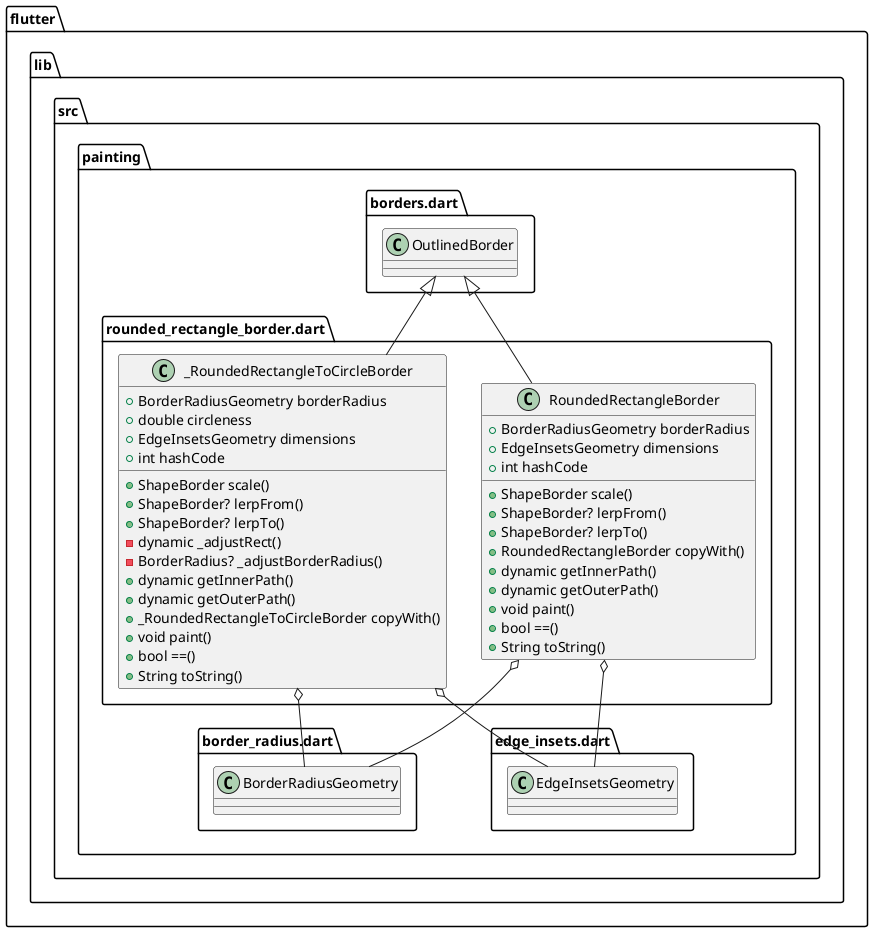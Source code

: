 @startuml
set namespaceSeparator ::

class "flutter::lib::src::painting::rounded_rectangle_border.dart::RoundedRectangleBorder" {
  +BorderRadiusGeometry borderRadius
  +EdgeInsetsGeometry dimensions
  +int hashCode
  +ShapeBorder scale()
  +ShapeBorder? lerpFrom()
  +ShapeBorder? lerpTo()
  +RoundedRectangleBorder copyWith()
  +dynamic getInnerPath()
  +dynamic getOuterPath()
  +void paint()
  +bool ==()
  +String toString()
}

"flutter::lib::src::painting::rounded_rectangle_border.dart::RoundedRectangleBorder" o-- "flutter::lib::src::painting::border_radius.dart::BorderRadiusGeometry"
"flutter::lib::src::painting::rounded_rectangle_border.dart::RoundedRectangleBorder" o-- "flutter::lib::src::painting::edge_insets.dart::EdgeInsetsGeometry"
"flutter::lib::src::painting::borders.dart::OutlinedBorder" <|-- "flutter::lib::src::painting::rounded_rectangle_border.dart::RoundedRectangleBorder"

class "flutter::lib::src::painting::rounded_rectangle_border.dart::_RoundedRectangleToCircleBorder" {
  +BorderRadiusGeometry borderRadius
  +double circleness
  +EdgeInsetsGeometry dimensions
  +int hashCode
  +ShapeBorder scale()
  +ShapeBorder? lerpFrom()
  +ShapeBorder? lerpTo()
  -dynamic _adjustRect()
  -BorderRadius? _adjustBorderRadius()
  +dynamic getInnerPath()
  +dynamic getOuterPath()
  +_RoundedRectangleToCircleBorder copyWith()
  +void paint()
  +bool ==()
  +String toString()
}

"flutter::lib::src::painting::rounded_rectangle_border.dart::_RoundedRectangleToCircleBorder" o-- "flutter::lib::src::painting::border_radius.dart::BorderRadiusGeometry"
"flutter::lib::src::painting::rounded_rectangle_border.dart::_RoundedRectangleToCircleBorder" o-- "flutter::lib::src::painting::edge_insets.dart::EdgeInsetsGeometry"
"flutter::lib::src::painting::borders.dart::OutlinedBorder" <|-- "flutter::lib::src::painting::rounded_rectangle_border.dart::_RoundedRectangleToCircleBorder"


@enduml